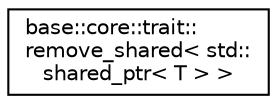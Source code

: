 digraph "クラス階層図"
{
 // LATEX_PDF_SIZE
  edge [fontname="Helvetica",fontsize="10",labelfontname="Helvetica",labelfontsize="10"];
  node [fontname="Helvetica",fontsize="10",shape=record];
  rankdir="LR";
  Node0 [label="base::core::trait::\lremove_shared\< std::\lshared_ptr\< T \> \>",height=0.2,width=0.4,color="black", fillcolor="white", style="filled",URL="$structbase_1_1core_1_1trait_1_1remove__shared_3_01std_1_1shared__ptr_3_01_t_01_4_01_4.html",tooltip=" "];
}
